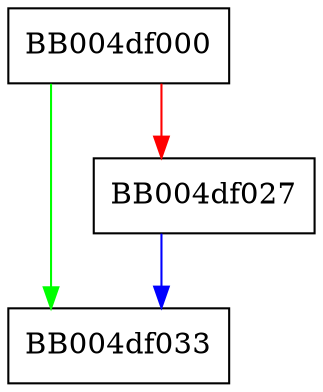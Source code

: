 digraph statem_flush {
  node [shape="box"];
  graph [splines=ortho];
  BB004df000 -> BB004df033 [color="green"];
  BB004df000 -> BB004df027 [color="red"];
  BB004df027 -> BB004df033 [color="blue"];
}
